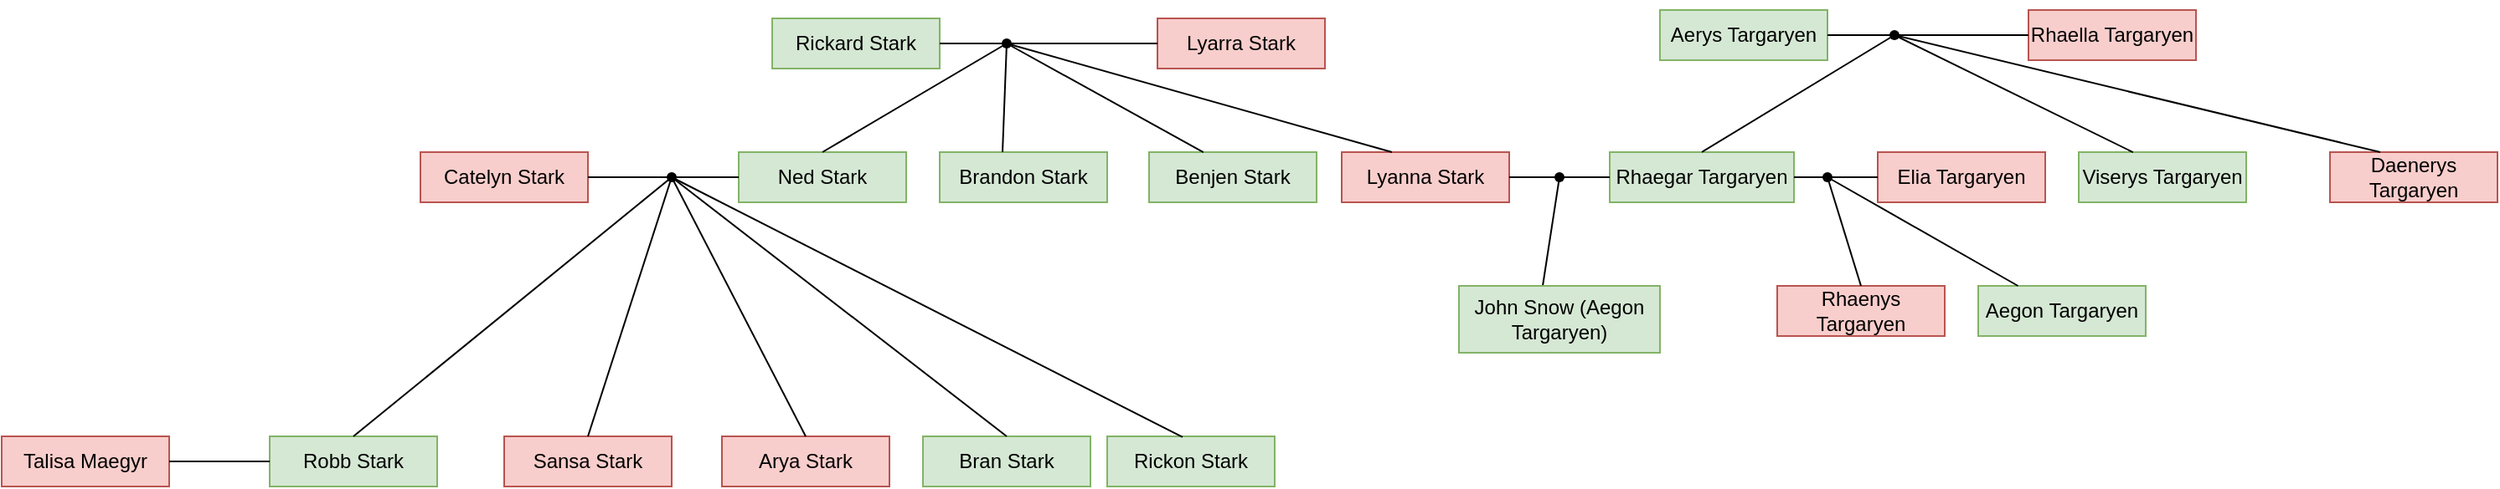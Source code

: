 <mxfile version="20.3.0" type="device"><diagram id="gWhw86rSgqx6qVcFS7b2" name="Page-1"><mxGraphModel dx="2071" dy="686" grid="1" gridSize="10" guides="1" tooltips="1" connect="1" arrows="1" fold="1" page="1" pageScale="1" pageWidth="850" pageHeight="1100" math="0" shadow="0"><root><mxCell id="0"/><mxCell id="1" parent="0"/><mxCell id="UdV3pHExxaVHsLQPr3IR-1" value="Rickard Stark" style="rounded=0;whiteSpace=wrap;html=1;fillColor=#d5e8d4;strokeColor=#82b366;" parent="1" vertex="1"><mxGeometry x="100" y="80" width="100" height="30" as="geometry"/></mxCell><mxCell id="UdV3pHExxaVHsLQPr3IR-2" value="Lyarra Stark" style="rounded=0;whiteSpace=wrap;html=1;fillColor=#f8cecc;strokeColor=#b85450;" parent="1" vertex="1"><mxGeometry x="330" y="80" width="100" height="30" as="geometry"/></mxCell><mxCell id="UdV3pHExxaVHsLQPr3IR-4" value="Ned Stark" style="rounded=0;whiteSpace=wrap;html=1;fillColor=#d5e8d4;strokeColor=#82b366;" parent="1" vertex="1"><mxGeometry x="80" y="160" width="100" height="30" as="geometry"/></mxCell><mxCell id="UdV3pHExxaVHsLQPr3IR-5" value="Brandon Stark" style="rounded=0;whiteSpace=wrap;html=1;fillColor=#d5e8d4;strokeColor=#82b366;" parent="1" vertex="1"><mxGeometry x="200" y="160" width="100" height="30" as="geometry"/></mxCell><mxCell id="UdV3pHExxaVHsLQPr3IR-6" value="Benjen Stark" style="rounded=0;whiteSpace=wrap;html=1;fillColor=#d5e8d4;strokeColor=#82b366;" parent="1" vertex="1"><mxGeometry x="325" y="160" width="100" height="30" as="geometry"/></mxCell><mxCell id="UdV3pHExxaVHsLQPr3IR-7" value="Lyanna Stark" style="rounded=0;whiteSpace=wrap;html=1;fillColor=#f8cecc;strokeColor=#b85450;" parent="1" vertex="1"><mxGeometry x="440" y="160" width="100" height="30" as="geometry"/></mxCell><mxCell id="UdV3pHExxaVHsLQPr3IR-8" value="Catelyn Stark" style="rounded=0;whiteSpace=wrap;html=1;fillColor=#f8cecc;strokeColor=#b85450;" parent="1" vertex="1"><mxGeometry x="-110" y="160" width="100" height="30" as="geometry"/></mxCell><mxCell id="UdV3pHExxaVHsLQPr3IR-9" value="Robb Stark" style="rounded=0;whiteSpace=wrap;html=1;fillColor=#d5e8d4;strokeColor=#82b366;" parent="1" vertex="1"><mxGeometry x="-200" y="330" width="100" height="30" as="geometry"/></mxCell><mxCell id="UdV3pHExxaVHsLQPr3IR-10" value="Rickon Stark" style="rounded=0;whiteSpace=wrap;html=1;fillColor=#d5e8d4;strokeColor=#82b366;" parent="1" vertex="1"><mxGeometry x="300" y="330" width="100" height="30" as="geometry"/></mxCell><mxCell id="UdV3pHExxaVHsLQPr3IR-11" value="Bran Stark" style="rounded=0;whiteSpace=wrap;html=1;fillColor=#d5e8d4;strokeColor=#82b366;" parent="1" vertex="1"><mxGeometry x="190" y="330" width="100" height="30" as="geometry"/></mxCell><mxCell id="UdV3pHExxaVHsLQPr3IR-12" value="Sansa Stark" style="rounded=0;whiteSpace=wrap;html=1;fillColor=#f8cecc;strokeColor=#b85450;" parent="1" vertex="1"><mxGeometry x="-60" y="330" width="100" height="30" as="geometry"/></mxCell><mxCell id="UdV3pHExxaVHsLQPr3IR-13" value="Arya Stark" style="rounded=0;whiteSpace=wrap;html=1;fillColor=#f8cecc;strokeColor=#b85450;" parent="1" vertex="1"><mxGeometry x="70" y="330" width="100" height="30" as="geometry"/></mxCell><mxCell id="UdV3pHExxaVHsLQPr3IR-15" value="" style="endArrow=none;html=1;rounded=0;exitDx=0;exitDy=0;startArrow=none;" parent="1" source="8lqG5mRK_3kb5YTH3_iG-4" target="UdV3pHExxaVHsLQPr3IR-4" edge="1"><mxGeometry width="50" height="50" relative="1" as="geometry"><mxPoint x="160" y="280" as="sourcePoint"/><mxPoint x="210" y="230" as="targetPoint"/></mxGeometry></mxCell><mxCell id="dijpgHo0SCxr4SRcyPmW-4" value="" style="shape=waypoint;sketch=0;fillStyle=solid;size=6;pointerEvents=1;points=[];fillColor=none;resizable=0;rotatable=0;perimeter=centerPerimeter;snapToPoint=1;" parent="1" vertex="1"><mxGeometry x="220" y="75" width="40" height="40" as="geometry"/></mxCell><mxCell id="dijpgHo0SCxr4SRcyPmW-7" value="" style="endArrow=none;html=1;rounded=0;entryX=0;entryY=0.5;entryDx=0;entryDy=0;exitX=1;exitY=0.5;exitDx=0;exitDy=0;" parent="1" source="UdV3pHExxaVHsLQPr3IR-1" target="UdV3pHExxaVHsLQPr3IR-2" edge="1"><mxGeometry width="50" height="50" relative="1" as="geometry"><mxPoint x="140" y="240" as="sourcePoint"/><mxPoint x="190" y="190" as="targetPoint"/></mxGeometry></mxCell><mxCell id="dijpgHo0SCxr4SRcyPmW-8" value="" style="endArrow=none;html=1;rounded=0;exitX=0.5;exitY=0;exitDx=0;exitDy=0;" parent="1" source="UdV3pHExxaVHsLQPr3IR-4" target="dijpgHo0SCxr4SRcyPmW-4" edge="1"><mxGeometry width="50" height="50" relative="1" as="geometry"><mxPoint x="140" y="240" as="sourcePoint"/><mxPoint x="190" y="190" as="targetPoint"/></mxGeometry></mxCell><mxCell id="dijpgHo0SCxr4SRcyPmW-9" value="" style="endArrow=none;html=1;rounded=0;exitX=0.375;exitY=0.001;exitDx=0;exitDy=0;exitPerimeter=0;" parent="1" source="UdV3pHExxaVHsLQPr3IR-5" target="dijpgHo0SCxr4SRcyPmW-4" edge="1"><mxGeometry width="50" height="50" relative="1" as="geometry"><mxPoint x="140" y="240" as="sourcePoint"/><mxPoint x="190" y="190" as="targetPoint"/></mxGeometry></mxCell><mxCell id="8lqG5mRK_3kb5YTH3_iG-2" value="" style="endArrow=none;html=1;rounded=0;exitX=0.324;exitY=0.002;exitDx=0;exitDy=0;exitPerimeter=0;entryX=0.515;entryY=0.443;entryDx=0;entryDy=0;entryPerimeter=0;" edge="1" parent="1" source="UdV3pHExxaVHsLQPr3IR-6" target="dijpgHo0SCxr4SRcyPmW-4"><mxGeometry width="50" height="50" relative="1" as="geometry"><mxPoint x="220" y="190" as="sourcePoint"/><mxPoint x="240" y="100" as="targetPoint"/></mxGeometry></mxCell><mxCell id="8lqG5mRK_3kb5YTH3_iG-3" value="" style="endArrow=none;html=1;rounded=0;entryX=0.524;entryY=0.406;entryDx=0;entryDy=0;entryPerimeter=0;exitX=0.3;exitY=0;exitDx=0;exitDy=0;exitPerimeter=0;" edge="1" parent="1" source="UdV3pHExxaVHsLQPr3IR-7" target="dijpgHo0SCxr4SRcyPmW-4"><mxGeometry width="50" height="50" relative="1" as="geometry"><mxPoint x="220" y="190" as="sourcePoint"/><mxPoint x="240" y="100" as="targetPoint"/></mxGeometry></mxCell><mxCell id="8lqG5mRK_3kb5YTH3_iG-4" value="" style="shape=waypoint;sketch=0;fillStyle=solid;size=6;pointerEvents=1;points=[];fillColor=none;resizable=0;rotatable=0;perimeter=centerPerimeter;snapToPoint=1;" vertex="1" parent="1"><mxGeometry x="20" y="155" width="40" height="40" as="geometry"/></mxCell><mxCell id="8lqG5mRK_3kb5YTH3_iG-5" value="" style="endArrow=none;html=1;rounded=0;exitX=1;exitY=0.5;exitDx=0;exitDy=0;entryX=0.54;entryY=0.451;entryDx=0;entryDy=0;entryPerimeter=0;" edge="1" parent="1" source="UdV3pHExxaVHsLQPr3IR-8" target="8lqG5mRK_3kb5YTH3_iG-4"><mxGeometry width="50" height="50" relative="1" as="geometry"><mxPoint x="50" y="175" as="sourcePoint"/><mxPoint x="40" y="180" as="targetPoint"/></mxGeometry></mxCell><mxCell id="8lqG5mRK_3kb5YTH3_iG-7" value="" style="endArrow=none;html=1;rounded=0;exitX=0.5;exitY=0;exitDx=0;exitDy=0;" edge="1" parent="1" source="UdV3pHExxaVHsLQPr3IR-13" target="8lqG5mRK_3kb5YTH3_iG-4"><mxGeometry width="50" height="50" relative="1" as="geometry"><mxPoint x="170" y="260" as="sourcePoint"/><mxPoint x="220" y="210" as="targetPoint"/></mxGeometry></mxCell><mxCell id="8lqG5mRK_3kb5YTH3_iG-8" value="" style="endArrow=none;html=1;rounded=0;entryX=0.75;entryY=0.375;entryDx=0;entryDy=0;entryPerimeter=0;exitX=0.5;exitY=0;exitDx=0;exitDy=0;" edge="1" parent="1" source="UdV3pHExxaVHsLQPr3IR-11" target="8lqG5mRK_3kb5YTH3_iG-4"><mxGeometry width="50" height="50" relative="1" as="geometry"><mxPoint x="160" y="270" as="sourcePoint"/><mxPoint x="210" y="220" as="targetPoint"/></mxGeometry></mxCell><mxCell id="8lqG5mRK_3kb5YTH3_iG-9" value="" style="endArrow=none;html=1;rounded=0;exitX=0.556;exitY=0.403;exitDx=0;exitDy=0;exitPerimeter=0;entryX=0.45;entryY=0.016;entryDx=0;entryDy=0;entryPerimeter=0;" edge="1" parent="1" source="8lqG5mRK_3kb5YTH3_iG-4" target="UdV3pHExxaVHsLQPr3IR-10"><mxGeometry width="50" height="50" relative="1" as="geometry"><mxPoint x="170" y="260" as="sourcePoint"/><mxPoint x="220" y="210" as="targetPoint"/></mxGeometry></mxCell><mxCell id="8lqG5mRK_3kb5YTH3_iG-10" value="" style="endArrow=none;html=1;rounded=0;exitX=0.444;exitY=0.515;exitDx=0;exitDy=0;exitPerimeter=0;entryX=0.5;entryY=0;entryDx=0;entryDy=0;" edge="1" parent="1" source="8lqG5mRK_3kb5YTH3_iG-4" target="UdV3pHExxaVHsLQPr3IR-9"><mxGeometry width="50" height="50" relative="1" as="geometry"><mxPoint x="170" y="260" as="sourcePoint"/><mxPoint x="220" y="210" as="targetPoint"/></mxGeometry></mxCell><mxCell id="8lqG5mRK_3kb5YTH3_iG-11" value="" style="endArrow=none;html=1;rounded=0;exitX=0.5;exitY=0;exitDx=0;exitDy=0;" edge="1" parent="1" source="UdV3pHExxaVHsLQPr3IR-12"><mxGeometry width="50" height="50" relative="1" as="geometry"><mxPoint x="-150" y="260" as="sourcePoint"/><mxPoint x="40" y="175" as="targetPoint"/></mxGeometry></mxCell><mxCell id="8lqG5mRK_3kb5YTH3_iG-12" value="Talisa Maegyr" style="rounded=0;whiteSpace=wrap;html=1;fillColor=#f8cecc;strokeColor=#b85450;" vertex="1" parent="1"><mxGeometry x="-360" y="330" width="100" height="30" as="geometry"/></mxCell><mxCell id="8lqG5mRK_3kb5YTH3_iG-13" value="" style="endArrow=none;html=1;rounded=0;exitX=1;exitY=0.5;exitDx=0;exitDy=0;entryX=0;entryY=0.5;entryDx=0;entryDy=0;" edge="1" parent="1" source="8lqG5mRK_3kb5YTH3_iG-12" target="UdV3pHExxaVHsLQPr3IR-9"><mxGeometry width="50" height="50" relative="1" as="geometry"><mxPoint x="-150" y="260" as="sourcePoint"/><mxPoint x="-100" y="210" as="targetPoint"/></mxGeometry></mxCell><mxCell id="8lqG5mRK_3kb5YTH3_iG-14" value="Aerys Targaryen" style="rounded=0;whiteSpace=wrap;html=1;fillColor=#d5e8d4;strokeColor=#82b366;" vertex="1" parent="1"><mxGeometry x="630" y="75" width="100" height="30" as="geometry"/></mxCell><mxCell id="8lqG5mRK_3kb5YTH3_iG-15" value="Rhaella Targaryen" style="rounded=0;whiteSpace=wrap;html=1;fillColor=#f8cecc;strokeColor=#b85450;" vertex="1" parent="1"><mxGeometry x="850" y="75" width="100" height="30" as="geometry"/></mxCell><mxCell id="8lqG5mRK_3kb5YTH3_iG-16" value="Rhaegar Targaryen" style="rounded=0;whiteSpace=wrap;html=1;fillColor=#d5e8d4;strokeColor=#82b366;" vertex="1" parent="1"><mxGeometry x="600" y="160" width="110" height="30" as="geometry"/></mxCell><mxCell id="8lqG5mRK_3kb5YTH3_iG-18" value="Viserys Targaryen" style="rounded=0;whiteSpace=wrap;html=1;fillColor=#d5e8d4;strokeColor=#82b366;" vertex="1" parent="1"><mxGeometry x="880" y="160" width="100" height="30" as="geometry"/></mxCell><mxCell id="8lqG5mRK_3kb5YTH3_iG-19" value="Daenerys Targaryen" style="rounded=0;whiteSpace=wrap;html=1;fillColor=#f8cecc;strokeColor=#b85450;" vertex="1" parent="1"><mxGeometry x="1030" y="160" width="100" height="30" as="geometry"/></mxCell><mxCell id="8lqG5mRK_3kb5YTH3_iG-20" value="" style="shape=waypoint;sketch=0;fillStyle=solid;size=6;pointerEvents=1;points=[];fillColor=none;resizable=0;rotatable=0;perimeter=centerPerimeter;snapToPoint=1;" vertex="1" parent="1"><mxGeometry x="750" y="70" width="40" height="40" as="geometry"/></mxCell><mxCell id="8lqG5mRK_3kb5YTH3_iG-21" value="" style="endArrow=none;html=1;rounded=0;entryX=0;entryY=0.5;entryDx=0;entryDy=0;exitX=1;exitY=0.5;exitDx=0;exitDy=0;" edge="1" parent="1" source="8lqG5mRK_3kb5YTH3_iG-14" target="8lqG5mRK_3kb5YTH3_iG-15"><mxGeometry width="50" height="50" relative="1" as="geometry"><mxPoint x="670" y="235" as="sourcePoint"/><mxPoint x="720" y="185" as="targetPoint"/></mxGeometry></mxCell><mxCell id="8lqG5mRK_3kb5YTH3_iG-22" value="" style="endArrow=none;html=1;rounded=0;exitX=0.5;exitY=0;exitDx=0;exitDy=0;" edge="1" parent="1" source="8lqG5mRK_3kb5YTH3_iG-16" target="8lqG5mRK_3kb5YTH3_iG-20"><mxGeometry width="50" height="50" relative="1" as="geometry"><mxPoint x="670" y="235" as="sourcePoint"/><mxPoint x="720" y="185" as="targetPoint"/></mxGeometry></mxCell><mxCell id="8lqG5mRK_3kb5YTH3_iG-24" value="" style="endArrow=none;html=1;rounded=0;exitX=0.324;exitY=0.002;exitDx=0;exitDy=0;exitPerimeter=0;entryX=0.515;entryY=0.443;entryDx=0;entryDy=0;entryPerimeter=0;" edge="1" parent="1" source="8lqG5mRK_3kb5YTH3_iG-18" target="8lqG5mRK_3kb5YTH3_iG-20"><mxGeometry width="50" height="50" relative="1" as="geometry"><mxPoint x="750" y="185" as="sourcePoint"/><mxPoint x="770" y="95" as="targetPoint"/></mxGeometry></mxCell><mxCell id="8lqG5mRK_3kb5YTH3_iG-25" value="" style="endArrow=none;html=1;rounded=0;entryX=0.524;entryY=0.406;entryDx=0;entryDy=0;entryPerimeter=0;exitX=0.3;exitY=0;exitDx=0;exitDy=0;exitPerimeter=0;" edge="1" parent="1" source="8lqG5mRK_3kb5YTH3_iG-19" target="8lqG5mRK_3kb5YTH3_iG-20"><mxGeometry width="50" height="50" relative="1" as="geometry"><mxPoint x="750" y="185" as="sourcePoint"/><mxPoint x="770" y="95" as="targetPoint"/></mxGeometry></mxCell><mxCell id="8lqG5mRK_3kb5YTH3_iG-26" value="" style="endArrow=none;html=1;rounded=0;exitDx=0;exitDy=0;entryX=0;entryY=0.5;entryDx=0;entryDy=0;startArrow=none;" edge="1" parent="1" source="8lqG5mRK_3kb5YTH3_iG-28" target="8lqG5mRK_3kb5YTH3_iG-16"><mxGeometry width="50" height="50" relative="1" as="geometry"><mxPoint x="600" y="260" as="sourcePoint"/><mxPoint x="650" y="210" as="targetPoint"/></mxGeometry></mxCell><mxCell id="8lqG5mRK_3kb5YTH3_iG-27" value="" style="endArrow=none;html=1;rounded=0;entryX=0.511;entryY=0.627;entryDx=0;entryDy=0;entryPerimeter=0;" edge="1" parent="1" target="8lqG5mRK_3kb5YTH3_iG-28"><mxGeometry width="50" height="50" relative="1" as="geometry"><mxPoint x="560" y="240" as="sourcePoint"/><mxPoint x="560" y="220" as="targetPoint"/></mxGeometry></mxCell><mxCell id="8lqG5mRK_3kb5YTH3_iG-29" value="" style="endArrow=none;html=1;rounded=0;exitDx=0;exitDy=0;startArrow=none;" edge="1" parent="1" source="8lqG5mRK_3kb5YTH3_iG-28"><mxGeometry width="50" height="50" relative="1" as="geometry"><mxPoint x="540" y="175" as="sourcePoint"/><mxPoint x="570" y="175" as="targetPoint"/></mxGeometry></mxCell><mxCell id="8lqG5mRK_3kb5YTH3_iG-28" value="" style="shape=waypoint;sketch=0;fillStyle=solid;size=6;pointerEvents=1;points=[];fillColor=none;resizable=0;rotatable=0;perimeter=centerPerimeter;snapToPoint=1;" vertex="1" parent="1"><mxGeometry x="550" y="155" width="40" height="40" as="geometry"/></mxCell><mxCell id="8lqG5mRK_3kb5YTH3_iG-30" value="" style="endArrow=none;html=1;rounded=0;exitX=1;exitY=0.5;exitDx=0;exitDy=0;" edge="1" parent="1" source="UdV3pHExxaVHsLQPr3IR-7" target="8lqG5mRK_3kb5YTH3_iG-28"><mxGeometry width="50" height="50" relative="1" as="geometry"><mxPoint x="540" y="175" as="sourcePoint"/><mxPoint x="570" y="175" as="targetPoint"/></mxGeometry></mxCell><mxCell id="8lqG5mRK_3kb5YTH3_iG-31" value="John Snow (Aegon Targaryen)" style="rounded=0;whiteSpace=wrap;html=1;fillColor=#d5e8d4;strokeColor=#82b366;" vertex="1" parent="1"><mxGeometry x="510" y="240" width="120" height="40" as="geometry"/></mxCell><mxCell id="8lqG5mRK_3kb5YTH3_iG-32" value="Elia Targaryen" style="rounded=0;whiteSpace=wrap;html=1;fillColor=#f8cecc;strokeColor=#b85450;" vertex="1" parent="1"><mxGeometry x="760" y="160" width="100" height="30" as="geometry"/></mxCell><mxCell id="8lqG5mRK_3kb5YTH3_iG-33" value="" style="endArrow=none;html=1;rounded=0;exitDx=0;exitDy=0;entryX=0;entryY=0.5;entryDx=0;entryDy=0;startArrow=none;" edge="1" parent="1" source="8lqG5mRK_3kb5YTH3_iG-34" target="8lqG5mRK_3kb5YTH3_iG-32"><mxGeometry width="50" height="50" relative="1" as="geometry"><mxPoint x="870" y="260" as="sourcePoint"/><mxPoint x="920" y="210" as="targetPoint"/></mxGeometry></mxCell><mxCell id="8lqG5mRK_3kb5YTH3_iG-34" value="" style="shape=waypoint;sketch=0;fillStyle=solid;size=6;pointerEvents=1;points=[];fillColor=none;resizable=0;rotatable=0;perimeter=centerPerimeter;snapToPoint=1;" vertex="1" parent="1"><mxGeometry x="710" y="155" width="40" height="40" as="geometry"/></mxCell><mxCell id="8lqG5mRK_3kb5YTH3_iG-35" value="" style="endArrow=none;html=1;rounded=0;exitX=1;exitY=0.5;exitDx=0;exitDy=0;entryDx=0;entryDy=0;" edge="1" parent="1" source="8lqG5mRK_3kb5YTH3_iG-16" target="8lqG5mRK_3kb5YTH3_iG-34"><mxGeometry width="50" height="50" relative="1" as="geometry"><mxPoint x="710" y="175" as="sourcePoint"/><mxPoint x="740" y="175" as="targetPoint"/></mxGeometry></mxCell><mxCell id="8lqG5mRK_3kb5YTH3_iG-36" value="Rhaenys Targaryen" style="rounded=0;whiteSpace=wrap;html=1;fillColor=#f8cecc;strokeColor=#b85450;" vertex="1" parent="1"><mxGeometry x="700" y="240" width="100" height="30" as="geometry"/></mxCell><mxCell id="8lqG5mRK_3kb5YTH3_iG-37" value="Aegon Targaryen" style="rounded=0;whiteSpace=wrap;html=1;fillColor=#d5e8d4;strokeColor=#82b366;" vertex="1" parent="1"><mxGeometry x="820" y="240" width="100" height="30" as="geometry"/></mxCell><mxCell id="8lqG5mRK_3kb5YTH3_iG-38" value="" style="endArrow=none;html=1;rounded=0;entryX=0.5;entryY=0;entryDx=0;entryDy=0;" edge="1" parent="1" source="8lqG5mRK_3kb5YTH3_iG-34" target="8lqG5mRK_3kb5YTH3_iG-36"><mxGeometry width="50" height="50" relative="1" as="geometry"><mxPoint x="820" y="260" as="sourcePoint"/><mxPoint x="870" y="210" as="targetPoint"/></mxGeometry></mxCell><mxCell id="8lqG5mRK_3kb5YTH3_iG-39" value="" style="endArrow=none;html=1;rounded=0;exitX=0.523;exitY=0.433;exitDx=0;exitDy=0;exitPerimeter=0;" edge="1" parent="1" source="8lqG5mRK_3kb5YTH3_iG-34" target="8lqG5mRK_3kb5YTH3_iG-37"><mxGeometry width="50" height="50" relative="1" as="geometry"><mxPoint x="820" y="260" as="sourcePoint"/><mxPoint x="870" y="210" as="targetPoint"/></mxGeometry></mxCell></root></mxGraphModel></diagram></mxfile>